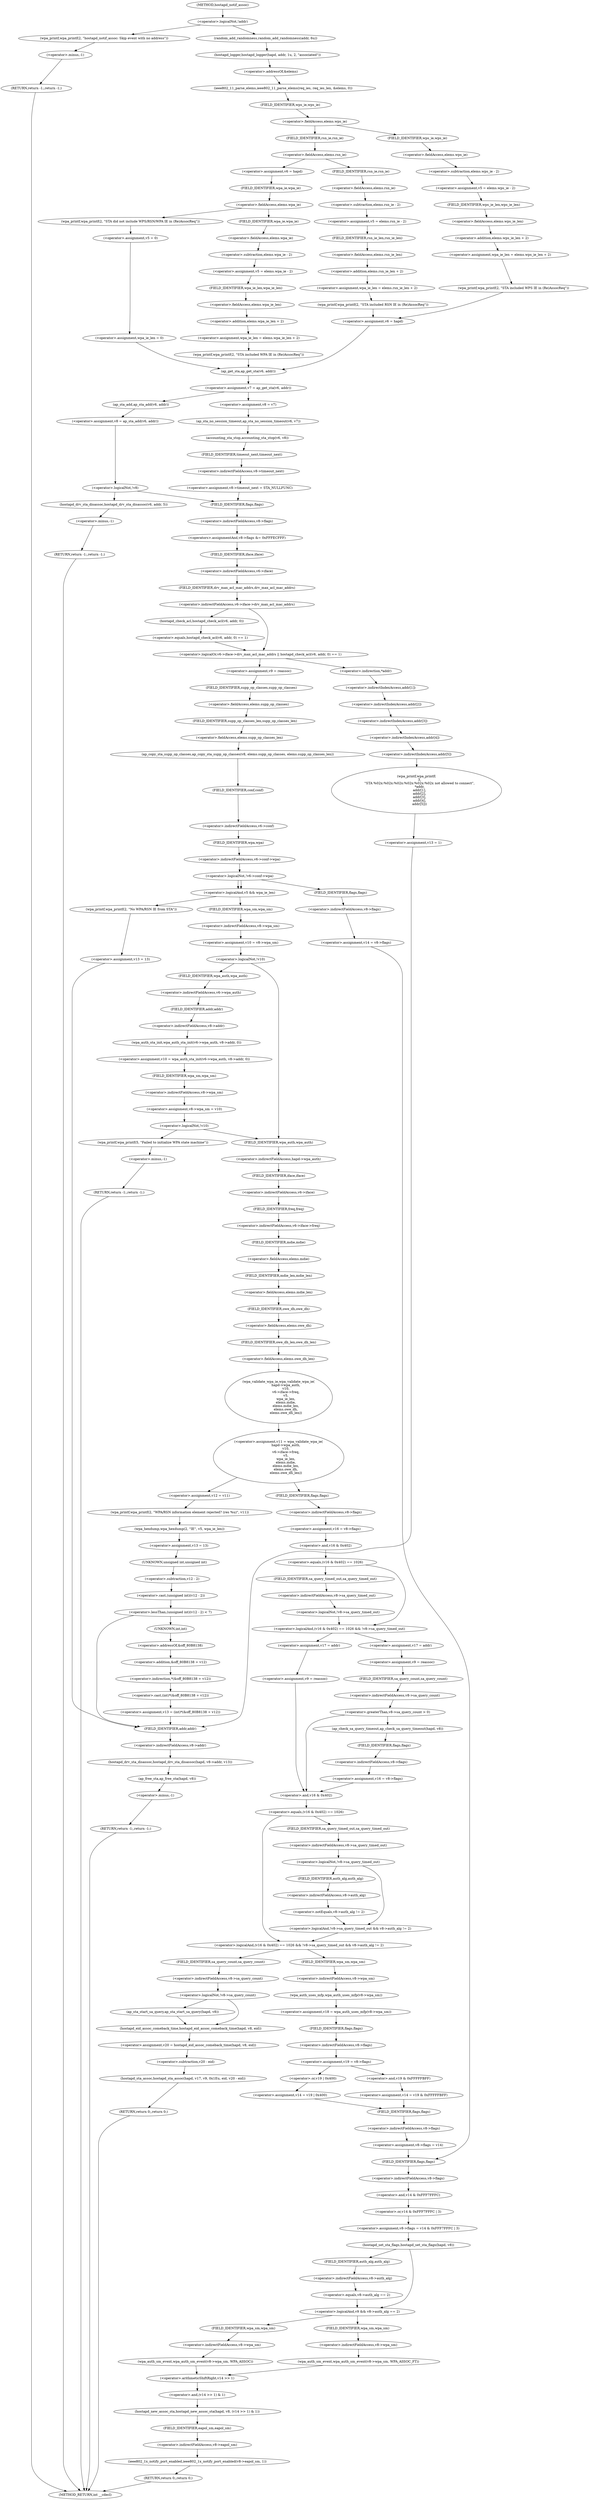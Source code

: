 digraph hostapd_notif_assoc {  
"1000145" [label = "(<operator>.logicalNot,!addr)" ]
"1000148" [label = "(wpa_printf,wpa_printf(2, \"hostapd_notif_assoc: Skip event with no address\"))" ]
"1000151" [label = "(RETURN,return -1;,return -1;)" ]
"1000152" [label = "(<operator>.minus,-1)" ]
"1000154" [label = "(random_add_randomness,random_add_randomness(addr, 6u))" ]
"1000157" [label = "(hostapd_logger,hostapd_logger(hapd, addr, 1u, 2, \"associated\"))" ]
"1000163" [label = "(ieee802_11_parse_elems,ieee802_11_parse_elems(req_ies, req_ies_len, &elems, 0))" ]
"1000166" [label = "(<operator>.addressOf,&elems)" ]
"1000170" [label = "(<operator>.fieldAccess,elems.wps_ie)" ]
"1000172" [label = "(FIELD_IDENTIFIER,wps_ie,wps_ie)" ]
"1000174" [label = "(<operator>.assignment,v5 = elems.wps_ie - 2)" ]
"1000176" [label = "(<operator>.subtraction,elems.wps_ie - 2)" ]
"1000177" [label = "(<operator>.fieldAccess,elems.wps_ie)" ]
"1000179" [label = "(FIELD_IDENTIFIER,wps_ie,wps_ie)" ]
"1000181" [label = "(<operator>.assignment,wpa_ie_len = elems.wps_ie_len + 2)" ]
"1000183" [label = "(<operator>.addition,elems.wps_ie_len + 2)" ]
"1000184" [label = "(<operator>.fieldAccess,elems.wps_ie_len)" ]
"1000186" [label = "(FIELD_IDENTIFIER,wps_ie_len,wps_ie_len)" ]
"1000188" [label = "(wpa_printf,wpa_printf(2, \"STA included WPS IE in (Re)AssocReq\"))" ]
"1000192" [label = "(<operator>.assignment,v6 = hapd)" ]
"1000197" [label = "(<operator>.fieldAccess,elems.rsn_ie)" ]
"1000199" [label = "(FIELD_IDENTIFIER,rsn_ie,rsn_ie)" ]
"1000201" [label = "(<operator>.assignment,v5 = elems.rsn_ie - 2)" ]
"1000203" [label = "(<operator>.subtraction,elems.rsn_ie - 2)" ]
"1000204" [label = "(<operator>.fieldAccess,elems.rsn_ie)" ]
"1000206" [label = "(FIELD_IDENTIFIER,rsn_ie,rsn_ie)" ]
"1000208" [label = "(<operator>.assignment,wpa_ie_len = elems.rsn_ie_len + 2)" ]
"1000210" [label = "(<operator>.addition,elems.rsn_ie_len + 2)" ]
"1000211" [label = "(<operator>.fieldAccess,elems.rsn_ie_len)" ]
"1000213" [label = "(FIELD_IDENTIFIER,rsn_ie_len,rsn_ie_len)" ]
"1000215" [label = "(wpa_printf,wpa_printf(2, \"STA included RSN IE in (Re)AssocReq\"))" ]
"1000219" [label = "(<operator>.assignment,v6 = hapd)" ]
"1000223" [label = "(<operator>.fieldAccess,elems.wpa_ie)" ]
"1000225" [label = "(FIELD_IDENTIFIER,wpa_ie,wpa_ie)" ]
"1000227" [label = "(<operator>.assignment,v5 = elems.wpa_ie - 2)" ]
"1000229" [label = "(<operator>.subtraction,elems.wpa_ie - 2)" ]
"1000230" [label = "(<operator>.fieldAccess,elems.wpa_ie)" ]
"1000232" [label = "(FIELD_IDENTIFIER,wpa_ie,wpa_ie)" ]
"1000234" [label = "(<operator>.assignment,wpa_ie_len = elems.wpa_ie_len + 2)" ]
"1000236" [label = "(<operator>.addition,elems.wpa_ie_len + 2)" ]
"1000237" [label = "(<operator>.fieldAccess,elems.wpa_ie_len)" ]
"1000239" [label = "(FIELD_IDENTIFIER,wpa_ie_len,wpa_ie_len)" ]
"1000241" [label = "(wpa_printf,wpa_printf(2, \"STA included WPA IE in (Re)AssocReq\"))" ]
"1000246" [label = "(wpa_printf,wpa_printf(2, \"STA did not include WPS/RSN/WPA IE in (Re)AssocReq\"))" ]
"1000249" [label = "(<operator>.assignment,v5 = 0)" ]
"1000252" [label = "(<operator>.assignment,wpa_ie_len = 0)" ]
"1000256" [label = "(<operator>.assignment,v7 = ap_get_sta(v6, addr))" ]
"1000258" [label = "(ap_get_sta,ap_get_sta(v6, addr))" ]
"1000264" [label = "(<operator>.assignment,v8 = v7)" ]
"1000267" [label = "(ap_sta_no_session_timeout,ap_sta_no_session_timeout(v6, v7))" ]
"1000270" [label = "(accounting_sta_stop,accounting_sta_stop(v6, v8))" ]
"1000273" [label = "(<operator>.assignment,v8->timeout_next = STA_NULLFUNC)" ]
"1000274" [label = "(<operator>.indirectFieldAccess,v8->timeout_next)" ]
"1000276" [label = "(FIELD_IDENTIFIER,timeout_next,timeout_next)" ]
"1000280" [label = "(<operator>.assignment,v8 = ap_sta_add(v6, addr))" ]
"1000282" [label = "(ap_sta_add,ap_sta_add(v6, addr))" ]
"1000286" [label = "(<operator>.logicalNot,!v8)" ]
"1000289" [label = "(hostapd_drv_sta_disassoc,hostapd_drv_sta_disassoc(v6, addr, 5))" ]
"1000293" [label = "(RETURN,return -1;,return -1;)" ]
"1000294" [label = "(<operator>.minus,-1)" ]
"1000296" [label = "(<operators>.assignmentAnd,v8->flags &= 0xFFFECFFF)" ]
"1000297" [label = "(<operator>.indirectFieldAccess,v8->flags)" ]
"1000299" [label = "(FIELD_IDENTIFIER,flags,flags)" ]
"1000302" [label = "(<operator>.logicalOr,v6->iface->drv_max_acl_mac_addrs || hostapd_check_acl(v6, addr, 0) == 1)" ]
"1000303" [label = "(<operator>.indirectFieldAccess,v6->iface->drv_max_acl_mac_addrs)" ]
"1000304" [label = "(<operator>.indirectFieldAccess,v6->iface)" ]
"1000306" [label = "(FIELD_IDENTIFIER,iface,iface)" ]
"1000307" [label = "(FIELD_IDENTIFIER,drv_max_acl_mac_addrs,drv_max_acl_mac_addrs)" ]
"1000308" [label = "(<operator>.equals,hostapd_check_acl(v6, addr, 0) == 1)" ]
"1000309" [label = "(hostapd_check_acl,hostapd_check_acl(v6, addr, 0))" ]
"1000315" [label = "(<operator>.assignment,v9 = reassoc)" ]
"1000318" [label = "(ap_copy_sta_supp_op_classes,ap_copy_sta_supp_op_classes(v8, elems.supp_op_classes, elems.supp_op_classes_len))" ]
"1000320" [label = "(<operator>.fieldAccess,elems.supp_op_classes)" ]
"1000322" [label = "(FIELD_IDENTIFIER,supp_op_classes,supp_op_classes)" ]
"1000323" [label = "(<operator>.fieldAccess,elems.supp_op_classes_len)" ]
"1000325" [label = "(FIELD_IDENTIFIER,supp_op_classes_len,supp_op_classes_len)" ]
"1000327" [label = "(<operator>.logicalNot,!v6->conf->wpa)" ]
"1000328" [label = "(<operator>.indirectFieldAccess,v6->conf->wpa)" ]
"1000329" [label = "(<operator>.indirectFieldAccess,v6->conf)" ]
"1000331" [label = "(FIELD_IDENTIFIER,conf,conf)" ]
"1000332" [label = "(FIELD_IDENTIFIER,wpa,wpa)" ]
"1000334" [label = "(<operator>.assignment,v14 = v8->flags)" ]
"1000336" [label = "(<operator>.indirectFieldAccess,v8->flags)" ]
"1000338" [label = "(FIELD_IDENTIFIER,flags,flags)" ]
"1000341" [label = "(<operator>.logicalAnd,v5 && wpa_ie_len)" ]
"1000345" [label = "(<operator>.assignment,v10 = v8->wpa_sm)" ]
"1000347" [label = "(<operator>.indirectFieldAccess,v8->wpa_sm)" ]
"1000349" [label = "(FIELD_IDENTIFIER,wpa_sm,wpa_sm)" ]
"1000351" [label = "(<operator>.logicalNot,!v10)" ]
"1000354" [label = "(<operator>.assignment,v10 = wpa_auth_sta_init(v6->wpa_auth, v8->addr, 0))" ]
"1000356" [label = "(wpa_auth_sta_init,wpa_auth_sta_init(v6->wpa_auth, v8->addr, 0))" ]
"1000357" [label = "(<operator>.indirectFieldAccess,v6->wpa_auth)" ]
"1000359" [label = "(FIELD_IDENTIFIER,wpa_auth,wpa_auth)" ]
"1000360" [label = "(<operator>.indirectFieldAccess,v8->addr)" ]
"1000362" [label = "(FIELD_IDENTIFIER,addr,addr)" ]
"1000364" [label = "(<operator>.assignment,v8->wpa_sm = v10)" ]
"1000365" [label = "(<operator>.indirectFieldAccess,v8->wpa_sm)" ]
"1000367" [label = "(FIELD_IDENTIFIER,wpa_sm,wpa_sm)" ]
"1000370" [label = "(<operator>.logicalNot,!v10)" ]
"1000373" [label = "(wpa_printf,wpa_printf(5, \"Failed to initialize WPA state machine\"))" ]
"1000376" [label = "(RETURN,return -1;,return -1;)" ]
"1000377" [label = "(<operator>.minus,-1)" ]
"1000379" [label = "(<operator>.assignment,v11 = wpa_validate_wpa_ie(\n              hapd->wpa_auth,\n              v10,\n              v6->iface->freq,\n              v5,\n              wpa_ie_len,\n              elems.mdie,\n              elems.mdie_len,\n              elems.owe_dh,\n              elems.owe_dh_len))" ]
"1000381" [label = "(wpa_validate_wpa_ie,wpa_validate_wpa_ie(\n              hapd->wpa_auth,\n              v10,\n              v6->iface->freq,\n              v5,\n              wpa_ie_len,\n              elems.mdie,\n              elems.mdie_len,\n              elems.owe_dh,\n              elems.owe_dh_len))" ]
"1000382" [label = "(<operator>.indirectFieldAccess,hapd->wpa_auth)" ]
"1000384" [label = "(FIELD_IDENTIFIER,wpa_auth,wpa_auth)" ]
"1000386" [label = "(<operator>.indirectFieldAccess,v6->iface->freq)" ]
"1000387" [label = "(<operator>.indirectFieldAccess,v6->iface)" ]
"1000389" [label = "(FIELD_IDENTIFIER,iface,iface)" ]
"1000390" [label = "(FIELD_IDENTIFIER,freq,freq)" ]
"1000393" [label = "(<operator>.fieldAccess,elems.mdie)" ]
"1000395" [label = "(FIELD_IDENTIFIER,mdie,mdie)" ]
"1000396" [label = "(<operator>.fieldAccess,elems.mdie_len)" ]
"1000398" [label = "(FIELD_IDENTIFIER,mdie_len,mdie_len)" ]
"1000399" [label = "(<operator>.fieldAccess,elems.owe_dh)" ]
"1000401" [label = "(FIELD_IDENTIFIER,owe_dh,owe_dh)" ]
"1000402" [label = "(<operator>.fieldAccess,elems.owe_dh_len)" ]
"1000404" [label = "(FIELD_IDENTIFIER,owe_dh_len,owe_dh_len)" ]
"1000408" [label = "(<operator>.assignment,v12 = v11)" ]
"1000411" [label = "(wpa_printf,wpa_printf(2, \"WPA/RSN information element rejected? (res %u)\", v11))" ]
"1000415" [label = "(wpa_hexdump,wpa_hexdump(2, \"IE\", v5, wpa_ie_len))" ]
"1000420" [label = "(<operator>.assignment,v13 = 13)" ]
"1000424" [label = "(<operator>.lessThan,(unsigned int)(v12 - 2) < 7)" ]
"1000425" [label = "(<operator>.cast,(unsigned int)(v12 - 2))" ]
"1000426" [label = "(UNKNOWN,unsigned int,unsigned int)" ]
"1000427" [label = "(<operator>.subtraction,v12 - 2)" ]
"1000431" [label = "(<operator>.assignment,v13 = (int)*(&off_80B8138 + v12))" ]
"1000433" [label = "(<operator>.cast,(int)*(&off_80B8138 + v12))" ]
"1000434" [label = "(UNKNOWN,int,int)" ]
"1000435" [label = "(<operator>.indirection,*(&off_80B8138 + v12))" ]
"1000436" [label = "(<operator>.addition,&off_80B8138 + v12)" ]
"1000437" [label = "(<operator>.addressOf,&off_80B8138)" ]
"1000441" [label = "(<operator>.assignment,v16 = v8->flags)" ]
"1000443" [label = "(<operator>.indirectFieldAccess,v8->flags)" ]
"1000445" [label = "(FIELD_IDENTIFIER,flags,flags)" ]
"1000447" [label = "(<operator>.logicalAnd,(v16 & 0x402) == 1026 && !v8->sa_query_timed_out)" ]
"1000448" [label = "(<operator>.equals,(v16 & 0x402) == 1026)" ]
"1000449" [label = "(<operator>.and,v16 & 0x402)" ]
"1000453" [label = "(<operator>.logicalNot,!v8->sa_query_timed_out)" ]
"1000454" [label = "(<operator>.indirectFieldAccess,v8->sa_query_timed_out)" ]
"1000456" [label = "(FIELD_IDENTIFIER,sa_query_timed_out,sa_query_timed_out)" ]
"1000458" [label = "(<operator>.assignment,v17 = addr)" ]
"1000461" [label = "(<operator>.assignment,v9 = reassoc)" ]
"1000465" [label = "(<operator>.greaterThan,v8->sa_query_count > 0)" ]
"1000466" [label = "(<operator>.indirectFieldAccess,v8->sa_query_count)" ]
"1000468" [label = "(FIELD_IDENTIFIER,sa_query_count,sa_query_count)" ]
"1000471" [label = "(ap_check_sa_query_timeout,ap_check_sa_query_timeout(hapd, v8))" ]
"1000474" [label = "(<operator>.assignment,v16 = v8->flags)" ]
"1000476" [label = "(<operator>.indirectFieldAccess,v8->flags)" ]
"1000478" [label = "(FIELD_IDENTIFIER,flags,flags)" ]
"1000481" [label = "(<operator>.assignment,v17 = addr)" ]
"1000484" [label = "(<operator>.assignment,v9 = reassoc)" ]
"1000488" [label = "(<operator>.logicalAnd,(v16 & 0x402) == 1026 && !v8->sa_query_timed_out && v8->auth_alg != 2)" ]
"1000489" [label = "(<operator>.equals,(v16 & 0x402) == 1026)" ]
"1000490" [label = "(<operator>.and,v16 & 0x402)" ]
"1000494" [label = "(<operator>.logicalAnd,!v8->sa_query_timed_out && v8->auth_alg != 2)" ]
"1000495" [label = "(<operator>.logicalNot,!v8->sa_query_timed_out)" ]
"1000496" [label = "(<operator>.indirectFieldAccess,v8->sa_query_timed_out)" ]
"1000498" [label = "(FIELD_IDENTIFIER,sa_query_timed_out,sa_query_timed_out)" ]
"1000499" [label = "(<operator>.notEquals,v8->auth_alg != 2)" ]
"1000500" [label = "(<operator>.indirectFieldAccess,v8->auth_alg)" ]
"1000502" [label = "(FIELD_IDENTIFIER,auth_alg,auth_alg)" ]
"1000506" [label = "(<operator>.logicalNot,!v8->sa_query_count)" ]
"1000507" [label = "(<operator>.indirectFieldAccess,v8->sa_query_count)" ]
"1000509" [label = "(FIELD_IDENTIFIER,sa_query_count,sa_query_count)" ]
"1000510" [label = "(ap_sta_start_sa_query,ap_sta_start_sa_query(hapd, v8))" ]
"1000513" [label = "(<operator>.assignment,v20 = hostapd_eid_assoc_comeback_time(hapd, v8, eid))" ]
"1000515" [label = "(hostapd_eid_assoc_comeback_time,hostapd_eid_assoc_comeback_time(hapd, v8, eid))" ]
"1000519" [label = "(hostapd_sta_assoc,hostapd_sta_assoc(hapd, v17, v9, 0x1Eu, eid, v20 - eid))" ]
"1000525" [label = "(<operator>.subtraction,v20 - eid)" ]
"1000528" [label = "(RETURN,return 0;,return 0;)" ]
"1000530" [label = "(<operator>.assignment,v18 = wpa_auth_uses_mfp(v8->wpa_sm))" ]
"1000532" [label = "(wpa_auth_uses_mfp,wpa_auth_uses_mfp(v8->wpa_sm))" ]
"1000533" [label = "(<operator>.indirectFieldAccess,v8->wpa_sm)" ]
"1000535" [label = "(FIELD_IDENTIFIER,wpa_sm,wpa_sm)" ]
"1000536" [label = "(<operator>.assignment,v19 = v8->flags)" ]
"1000538" [label = "(<operator>.indirectFieldAccess,v8->flags)" ]
"1000540" [label = "(FIELD_IDENTIFIER,flags,flags)" ]
"1000543" [label = "(<operator>.assignment,v14 = v19 | 0x400)" ]
"1000545" [label = "(<operator>.or,v19 | 0x400)" ]
"1000549" [label = "(<operator>.assignment,v14 = v19 & 0xFFFFFBFF)" ]
"1000551" [label = "(<operator>.and,v19 & 0xFFFFFBFF)" ]
"1000554" [label = "(<operator>.assignment,v8->flags = v14)" ]
"1000555" [label = "(<operator>.indirectFieldAccess,v8->flags)" ]
"1000557" [label = "(FIELD_IDENTIFIER,flags,flags)" ]
"1000560" [label = "(<operator>.assignment,v8->flags = v14 & 0xFFF7FFFC | 3)" ]
"1000561" [label = "(<operator>.indirectFieldAccess,v8->flags)" ]
"1000563" [label = "(FIELD_IDENTIFIER,flags,flags)" ]
"1000564" [label = "(<operator>.or,v14 & 0xFFF7FFFC | 3)" ]
"1000565" [label = "(<operator>.and,v14 & 0xFFF7FFFC)" ]
"1000569" [label = "(hostapd_set_sta_flags,hostapd_set_sta_flags(hapd, v8))" ]
"1000573" [label = "(<operator>.logicalAnd,v9 && v8->auth_alg == 2)" ]
"1000575" [label = "(<operator>.equals,v8->auth_alg == 2)" ]
"1000576" [label = "(<operator>.indirectFieldAccess,v8->auth_alg)" ]
"1000578" [label = "(FIELD_IDENTIFIER,auth_alg,auth_alg)" ]
"1000580" [label = "(wpa_auth_sm_event,wpa_auth_sm_event(v8->wpa_sm, WPA_ASSOC_FT))" ]
"1000581" [label = "(<operator>.indirectFieldAccess,v8->wpa_sm)" ]
"1000583" [label = "(FIELD_IDENTIFIER,wpa_sm,wpa_sm)" ]
"1000586" [label = "(wpa_auth_sm_event,wpa_auth_sm_event(v8->wpa_sm, WPA_ASSOC))" ]
"1000587" [label = "(<operator>.indirectFieldAccess,v8->wpa_sm)" ]
"1000589" [label = "(FIELD_IDENTIFIER,wpa_sm,wpa_sm)" ]
"1000591" [label = "(hostapd_new_assoc_sta,hostapd_new_assoc_sta(hapd, v8, (v14 >> 1) & 1))" ]
"1000594" [label = "(<operator>.and,(v14 >> 1) & 1)" ]
"1000595" [label = "(<operator>.arithmeticShiftRight,v14 >> 1)" ]
"1000599" [label = "(ieee802_1x_notify_port_enabled,ieee802_1x_notify_port_enabled(v8->eapol_sm, 1))" ]
"1000600" [label = "(<operator>.indirectFieldAccess,v8->eapol_sm)" ]
"1000602" [label = "(FIELD_IDENTIFIER,eapol_sm,eapol_sm)" ]
"1000604" [label = "(RETURN,return 0;,return 0;)" ]
"1000606" [label = "(wpa_printf,wpa_printf(2, \"No WPA/RSN IE from STA\"))" ]
"1000609" [label = "(<operator>.assignment,v13 = 13)" ]
"1000614" [label = "(wpa_printf,wpa_printf(\n      3,\n      \"STA %02x:%02x:%02x:%02x:%02x:%02x not allowed to connect\",\n      *addr,\n      addr[1],\n      addr[2],\n      addr[3],\n      addr[4],\n      addr[5]))" ]
"1000617" [label = "(<operator>.indirection,*addr)" ]
"1000619" [label = "(<operator>.indirectIndexAccess,addr[1])" ]
"1000622" [label = "(<operator>.indirectIndexAccess,addr[2])" ]
"1000625" [label = "(<operator>.indirectIndexAccess,addr[3])" ]
"1000628" [label = "(<operator>.indirectIndexAccess,addr[4])" ]
"1000631" [label = "(<operator>.indirectIndexAccess,addr[5])" ]
"1000634" [label = "(<operator>.assignment,v13 = 1)" ]
"1000638" [label = "(hostapd_drv_sta_disassoc,hostapd_drv_sta_disassoc(hapd, v8->addr, v13))" ]
"1000640" [label = "(<operator>.indirectFieldAccess,v8->addr)" ]
"1000642" [label = "(FIELD_IDENTIFIER,addr,addr)" ]
"1000644" [label = "(ap_free_sta,ap_free_sta(hapd, v8))" ]
"1000647" [label = "(RETURN,return -1;,return -1;)" ]
"1000648" [label = "(<operator>.minus,-1)" ]
"1000119" [label = "(METHOD,hostapd_notif_assoc)" ]
"1000650" [label = "(METHOD_RETURN,int __cdecl)" ]
  "1000145" -> "1000148" 
  "1000145" -> "1000154" 
  "1000148" -> "1000152" 
  "1000151" -> "1000650" 
  "1000152" -> "1000151" 
  "1000154" -> "1000157" 
  "1000157" -> "1000166" 
  "1000163" -> "1000172" 
  "1000166" -> "1000163" 
  "1000170" -> "1000179" 
  "1000170" -> "1000199" 
  "1000172" -> "1000170" 
  "1000174" -> "1000186" 
  "1000176" -> "1000174" 
  "1000177" -> "1000176" 
  "1000179" -> "1000177" 
  "1000181" -> "1000188" 
  "1000183" -> "1000181" 
  "1000184" -> "1000183" 
  "1000186" -> "1000184" 
  "1000188" -> "1000192" 
  "1000192" -> "1000258" 
  "1000197" -> "1000206" 
  "1000197" -> "1000219" 
  "1000199" -> "1000197" 
  "1000201" -> "1000213" 
  "1000203" -> "1000201" 
  "1000204" -> "1000203" 
  "1000206" -> "1000204" 
  "1000208" -> "1000215" 
  "1000210" -> "1000208" 
  "1000211" -> "1000210" 
  "1000213" -> "1000211" 
  "1000215" -> "1000192" 
  "1000219" -> "1000225" 
  "1000223" -> "1000232" 
  "1000223" -> "1000246" 
  "1000225" -> "1000223" 
  "1000227" -> "1000239" 
  "1000229" -> "1000227" 
  "1000230" -> "1000229" 
  "1000232" -> "1000230" 
  "1000234" -> "1000241" 
  "1000236" -> "1000234" 
  "1000237" -> "1000236" 
  "1000239" -> "1000237" 
  "1000241" -> "1000258" 
  "1000246" -> "1000249" 
  "1000249" -> "1000252" 
  "1000252" -> "1000258" 
  "1000256" -> "1000264" 
  "1000256" -> "1000282" 
  "1000258" -> "1000256" 
  "1000264" -> "1000267" 
  "1000267" -> "1000270" 
  "1000270" -> "1000276" 
  "1000273" -> "1000299" 
  "1000274" -> "1000273" 
  "1000276" -> "1000274" 
  "1000280" -> "1000286" 
  "1000282" -> "1000280" 
  "1000286" -> "1000289" 
  "1000286" -> "1000299" 
  "1000289" -> "1000294" 
  "1000293" -> "1000650" 
  "1000294" -> "1000293" 
  "1000296" -> "1000306" 
  "1000297" -> "1000296" 
  "1000299" -> "1000297" 
  "1000302" -> "1000315" 
  "1000302" -> "1000617" 
  "1000303" -> "1000302" 
  "1000303" -> "1000309" 
  "1000304" -> "1000307" 
  "1000306" -> "1000304" 
  "1000307" -> "1000303" 
  "1000308" -> "1000302" 
  "1000309" -> "1000308" 
  "1000315" -> "1000322" 
  "1000318" -> "1000331" 
  "1000320" -> "1000325" 
  "1000322" -> "1000320" 
  "1000323" -> "1000318" 
  "1000325" -> "1000323" 
  "1000327" -> "1000338" 
  "1000327" -> "1000341" 
  "1000327" -> "1000341" 
  "1000328" -> "1000327" 
  "1000329" -> "1000332" 
  "1000331" -> "1000329" 
  "1000332" -> "1000328" 
  "1000334" -> "1000563" 
  "1000336" -> "1000334" 
  "1000338" -> "1000336" 
  "1000341" -> "1000349" 
  "1000341" -> "1000606" 
  "1000345" -> "1000351" 
  "1000347" -> "1000345" 
  "1000349" -> "1000347" 
  "1000351" -> "1000359" 
  "1000351" -> "1000384" 
  "1000354" -> "1000367" 
  "1000356" -> "1000354" 
  "1000357" -> "1000362" 
  "1000359" -> "1000357" 
  "1000360" -> "1000356" 
  "1000362" -> "1000360" 
  "1000364" -> "1000370" 
  "1000365" -> "1000364" 
  "1000367" -> "1000365" 
  "1000370" -> "1000373" 
  "1000370" -> "1000384" 
  "1000373" -> "1000377" 
  "1000376" -> "1000650" 
  "1000377" -> "1000376" 
  "1000379" -> "1000408" 
  "1000379" -> "1000445" 
  "1000381" -> "1000379" 
  "1000382" -> "1000389" 
  "1000384" -> "1000382" 
  "1000386" -> "1000395" 
  "1000387" -> "1000390" 
  "1000389" -> "1000387" 
  "1000390" -> "1000386" 
  "1000393" -> "1000398" 
  "1000395" -> "1000393" 
  "1000396" -> "1000401" 
  "1000398" -> "1000396" 
  "1000399" -> "1000404" 
  "1000401" -> "1000399" 
  "1000402" -> "1000381" 
  "1000404" -> "1000402" 
  "1000408" -> "1000411" 
  "1000411" -> "1000415" 
  "1000415" -> "1000420" 
  "1000420" -> "1000426" 
  "1000424" -> "1000434" 
  "1000424" -> "1000642" 
  "1000425" -> "1000424" 
  "1000426" -> "1000427" 
  "1000427" -> "1000425" 
  "1000431" -> "1000642" 
  "1000433" -> "1000431" 
  "1000434" -> "1000437" 
  "1000435" -> "1000433" 
  "1000436" -> "1000435" 
  "1000437" -> "1000436" 
  "1000441" -> "1000449" 
  "1000443" -> "1000441" 
  "1000445" -> "1000443" 
  "1000447" -> "1000458" 
  "1000447" -> "1000481" 
  "1000448" -> "1000447" 
  "1000448" -> "1000456" 
  "1000449" -> "1000448" 
  "1000453" -> "1000447" 
  "1000454" -> "1000453" 
  "1000456" -> "1000454" 
  "1000458" -> "1000461" 
  "1000461" -> "1000468" 
  "1000465" -> "1000471" 
  "1000465" -> "1000490" 
  "1000466" -> "1000465" 
  "1000468" -> "1000466" 
  "1000471" -> "1000478" 
  "1000474" -> "1000490" 
  "1000476" -> "1000474" 
  "1000478" -> "1000476" 
  "1000481" -> "1000484" 
  "1000484" -> "1000490" 
  "1000488" -> "1000509" 
  "1000488" -> "1000535" 
  "1000489" -> "1000488" 
  "1000489" -> "1000498" 
  "1000490" -> "1000489" 
  "1000494" -> "1000488" 
  "1000495" -> "1000494" 
  "1000495" -> "1000502" 
  "1000496" -> "1000495" 
  "1000498" -> "1000496" 
  "1000499" -> "1000494" 
  "1000500" -> "1000499" 
  "1000502" -> "1000500" 
  "1000506" -> "1000510" 
  "1000506" -> "1000515" 
  "1000507" -> "1000506" 
  "1000509" -> "1000507" 
  "1000510" -> "1000515" 
  "1000513" -> "1000525" 
  "1000515" -> "1000513" 
  "1000519" -> "1000528" 
  "1000525" -> "1000519" 
  "1000528" -> "1000650" 
  "1000530" -> "1000540" 
  "1000532" -> "1000530" 
  "1000533" -> "1000532" 
  "1000535" -> "1000533" 
  "1000536" -> "1000545" 
  "1000536" -> "1000551" 
  "1000538" -> "1000536" 
  "1000540" -> "1000538" 
  "1000543" -> "1000557" 
  "1000545" -> "1000543" 
  "1000549" -> "1000557" 
  "1000551" -> "1000549" 
  "1000554" -> "1000563" 
  "1000555" -> "1000554" 
  "1000557" -> "1000555" 
  "1000560" -> "1000569" 
  "1000561" -> "1000565" 
  "1000563" -> "1000561" 
  "1000564" -> "1000560" 
  "1000565" -> "1000564" 
  "1000569" -> "1000573" 
  "1000569" -> "1000578" 
  "1000573" -> "1000583" 
  "1000573" -> "1000589" 
  "1000575" -> "1000573" 
  "1000576" -> "1000575" 
  "1000578" -> "1000576" 
  "1000580" -> "1000595" 
  "1000581" -> "1000580" 
  "1000583" -> "1000581" 
  "1000586" -> "1000595" 
  "1000587" -> "1000586" 
  "1000589" -> "1000587" 
  "1000591" -> "1000602" 
  "1000594" -> "1000591" 
  "1000595" -> "1000594" 
  "1000599" -> "1000604" 
  "1000600" -> "1000599" 
  "1000602" -> "1000600" 
  "1000604" -> "1000650" 
  "1000606" -> "1000609" 
  "1000609" -> "1000642" 
  "1000614" -> "1000634" 
  "1000617" -> "1000619" 
  "1000619" -> "1000622" 
  "1000622" -> "1000625" 
  "1000625" -> "1000628" 
  "1000628" -> "1000631" 
  "1000631" -> "1000614" 
  "1000634" -> "1000642" 
  "1000638" -> "1000644" 
  "1000640" -> "1000638" 
  "1000642" -> "1000640" 
  "1000644" -> "1000648" 
  "1000647" -> "1000650" 
  "1000648" -> "1000647" 
  "1000119" -> "1000145" 
}
